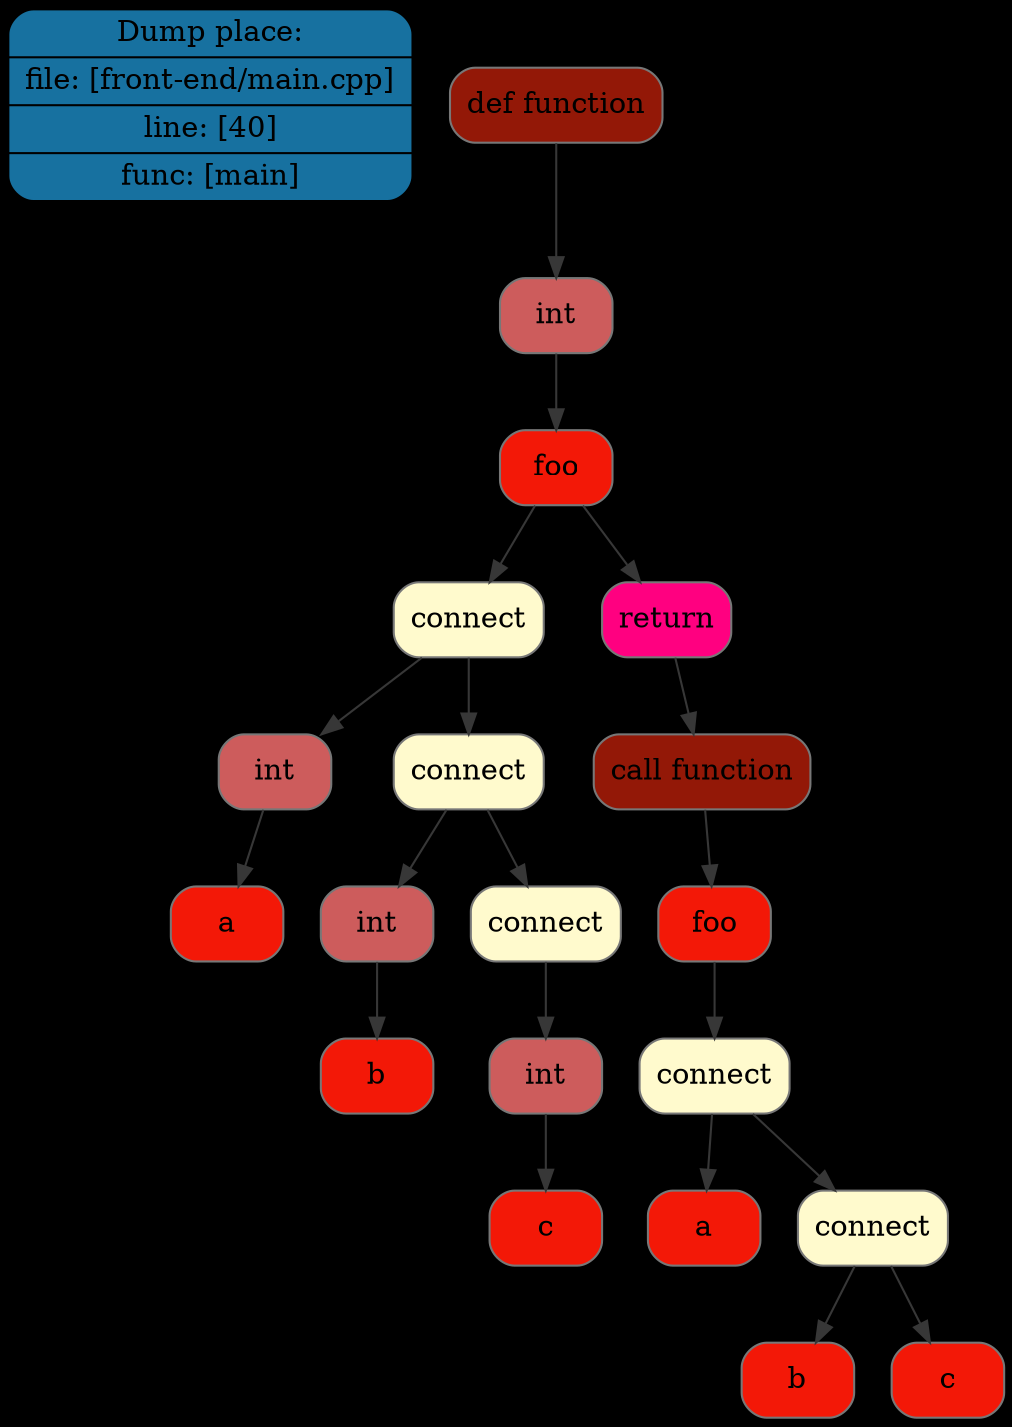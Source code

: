 digraph G{
rankdir=TB
graph [bgcolor="#000000"];
place[shape=Mrecord, style=filled, fillcolor="#1771a0", pos="0,1!",label = " { Dump place: | file: [front-end/main.cpp] | line: [40] | func: [main] } "color = "#000000"];
node0x5070000008e0[shape=Mrecord, style=filled, fillcolor="#931807"label = "def function", color = "#777777"];
node0x507000000090[shape=Mrecord, style=filled, fillcolor="#CD5C5C"label = "int", color = "#777777"];
node0x507000000100[shape=Mrecord, style=filled, fillcolor="#f31807"label = "foo", color = "#777777"];
node0x507000000250[shape=Mrecord, style=filled, fillcolor="#FFFACD"label = "connect", color = "#777777"];
node0x507000000170[shape=Mrecord, style=filled, fillcolor="#CD5C5C"label = "int", color = "#777777"];
node0x5070000001e0[shape=Mrecord, style=filled, fillcolor="#f31807"label = "a", color = "#777777"];
node0x5070000003a0[shape=Mrecord, style=filled, fillcolor="#FFFACD"label = "connect", color = "#777777"];
node0x5070000002c0[shape=Mrecord, style=filled, fillcolor="#CD5C5C"label = "int", color = "#777777"];
node0x507000000330[shape=Mrecord, style=filled, fillcolor="#f31807"label = "b", color = "#777777"];
node0x5070000004f0[shape=Mrecord, style=filled, fillcolor="#FFFACD"label = "connect", color = "#777777"];
node0x507000000410[shape=Mrecord, style=filled, fillcolor="#CD5C5C"label = "int", color = "#777777"];
node0x507000000480[shape=Mrecord, style=filled, fillcolor="#f31807"label = "c", color = "#777777"];
node0x507000000870[shape=Mrecord, style=filled, fillcolor="#FF0080"label = "return", color = "#777777"];
node0x507000000800[shape=Mrecord, style=filled, fillcolor="#931807"label = "call function", color = "#777777"];
node0x507000000560[shape=Mrecord, style=filled, fillcolor="#f31807"label = "foo", color = "#777777"];
node0x507000000790[shape=Mrecord, style=filled, fillcolor="#FFFACD"label = "connect", color = "#777777"];
node0x5070000005d0[shape=Mrecord, style=filled, fillcolor="#f31807"label = "a", color = "#777777"];
node0x507000000720[shape=Mrecord, style=filled, fillcolor="#FFFACD"label = "connect", color = "#777777"];
node0x507000000640[shape=Mrecord, style=filled, fillcolor="#f31807"label = "b", color = "#777777"];
node0x5070000006b0[shape=Mrecord, style=filled, fillcolor="#f31807"label = "c", color = "#777777"];
edge[color="#373737"];
node0x5070000008e0->node0x507000000090;
node0x507000000090->node0x507000000100;
node0x507000000100->node0x507000000250;
node0x507000000250->node0x507000000170;
node0x507000000170->node0x5070000001e0;
node0x507000000250->node0x5070000003a0;
node0x5070000003a0->node0x5070000002c0;
node0x5070000002c0->node0x507000000330;
node0x5070000003a0->node0x5070000004f0;
node0x5070000004f0->node0x507000000410;
node0x507000000410->node0x507000000480;
node0x507000000100->node0x507000000870;
node0x507000000870->node0x507000000800;
node0x507000000800->node0x507000000560;
node0x507000000560->node0x507000000790;
node0x507000000790->node0x5070000005d0;
node0x507000000790->node0x507000000720;
node0x507000000720->node0x507000000640;
node0x507000000720->node0x5070000006b0;
}
